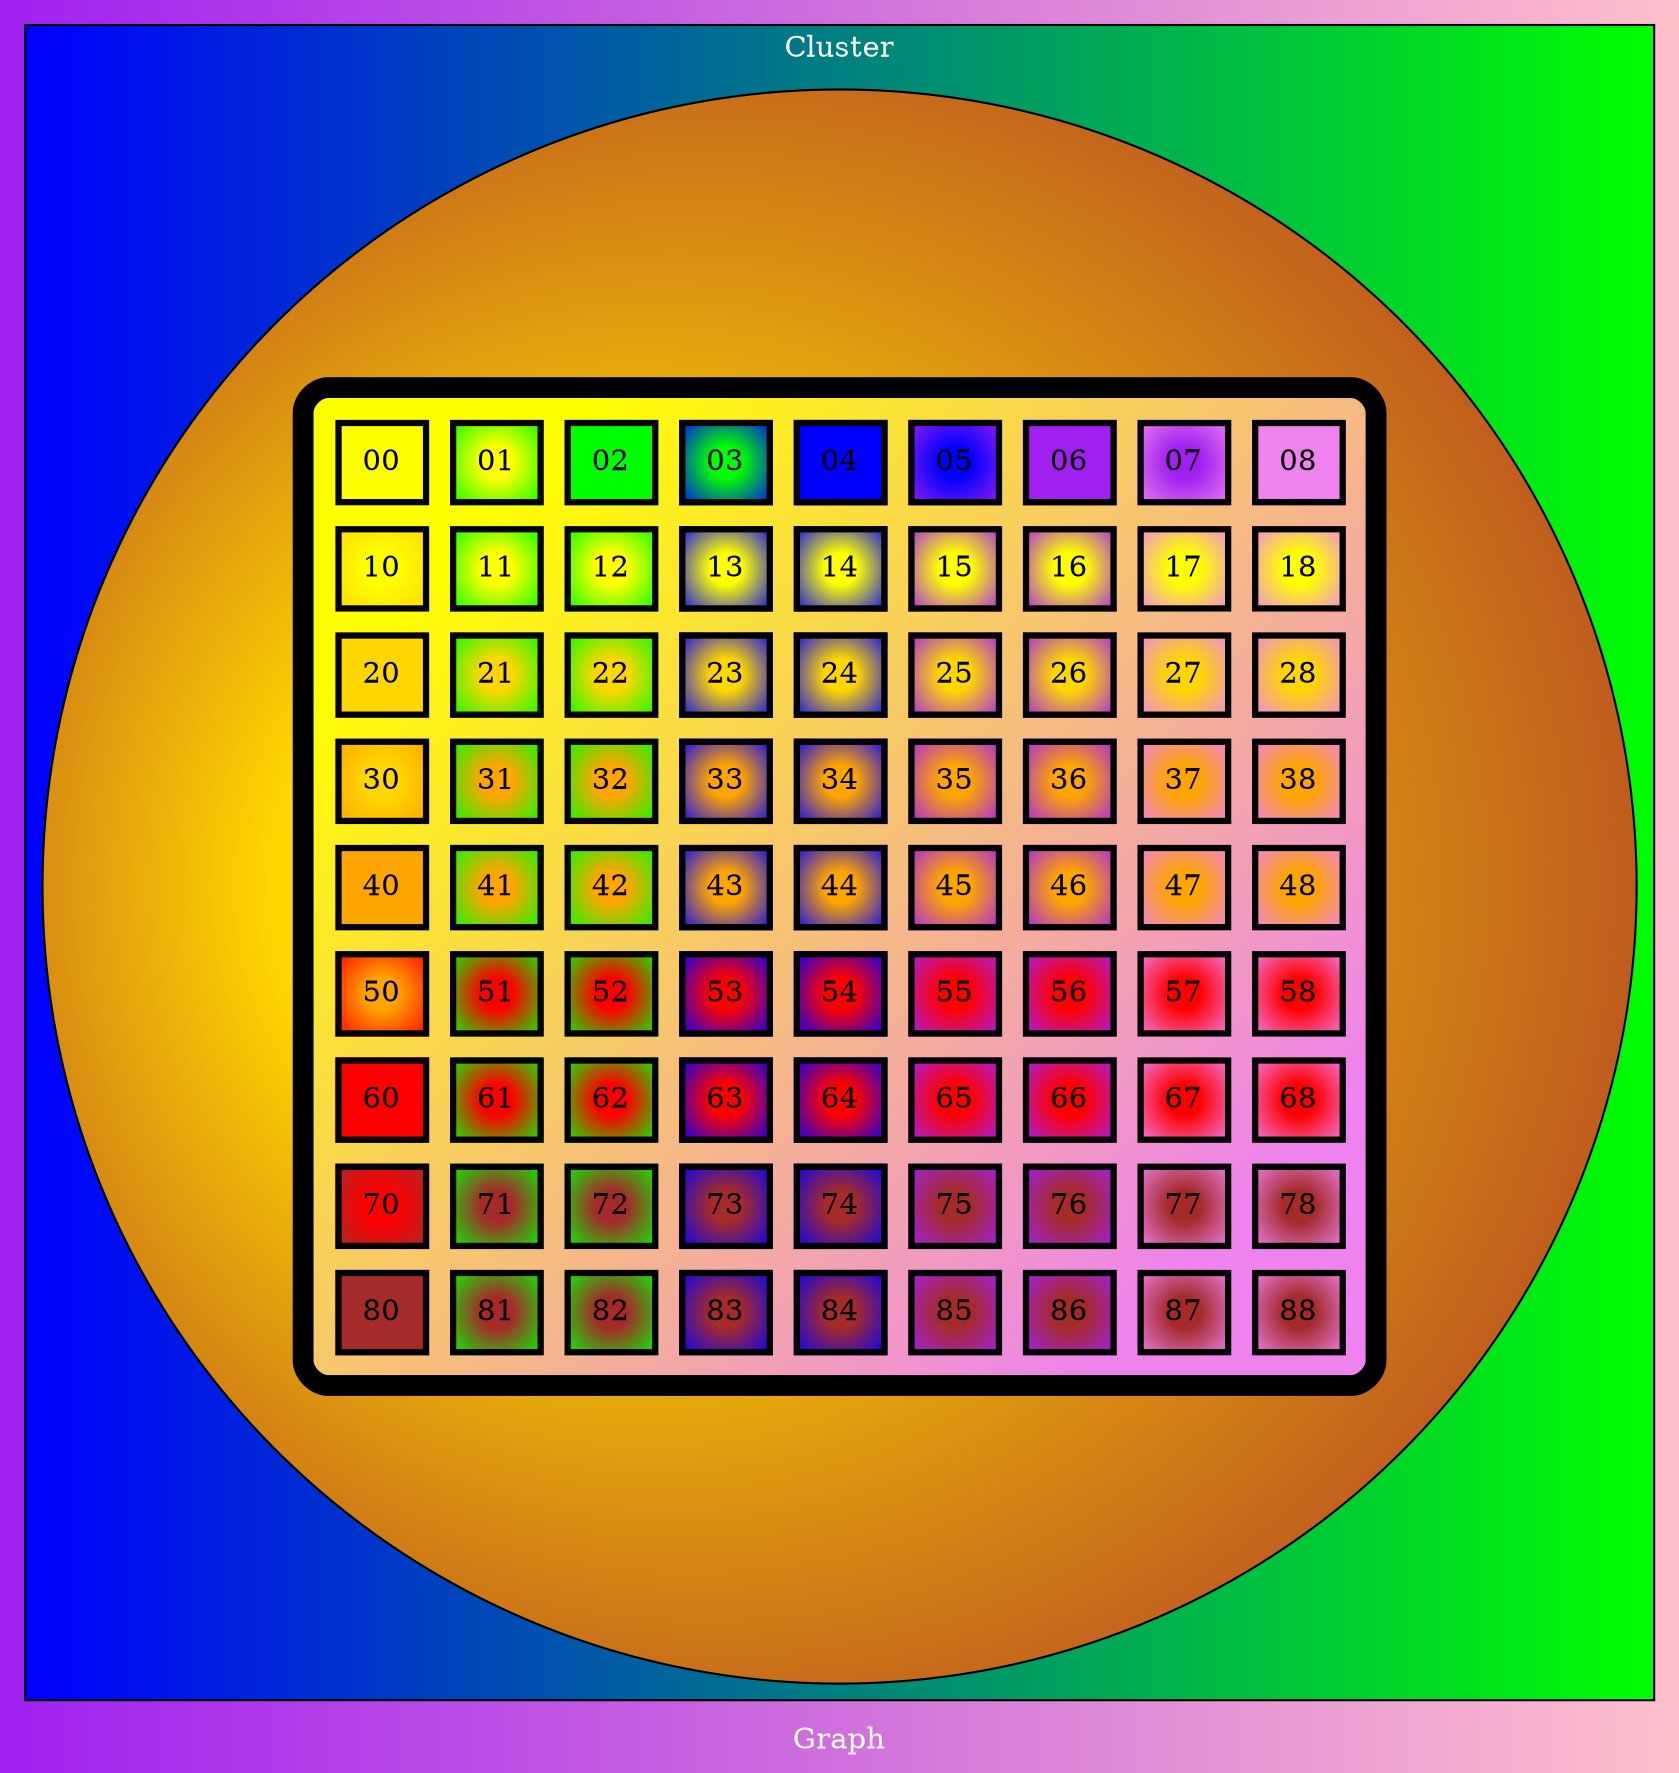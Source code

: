 /*******************************************************************************
 * Copyright (c) 2017, 2019 itemis AG and others.
 *
 * All rights reserved. This program and the accompanying materials
 * are made available under the terms of the Eclipse Public License v1.0
 * which accompanies this distribution, and is available at
 * http://www.eclipse.org/legal/epl-v10.html
 *
 * Contributors:
 *       Tamas Miklossy  (itemis AG) - Initial text 
 *******************************************************************************/
digraph G { 
	bgcolor="purple:pink" label="Graph" fontcolor="white"
	subgraph cluster1 {
		fillcolor="blue:green" style="filled" label="Cluster" fontcolor="white"
		a0 [shape=circle fillcolor="gold:brown" style="radial" gradientangle=180 label=<
 			<TABLE border="10" cellspacing="10" cellpadding="10" style="rounded" bgcolor="yellow:violet" gradientangle="315">
				<TR>
					<TD border="3" style="radial" bgcolor="yellow">00</TD>
					<TD border="3" style="radial" bgcolor="yellow:green">01</TD>
					<TD border="3" style="radial" bgcolor="green">02</TD>
					<TD border="3" style="radial" bgcolor="green:blue">03</TD>
					<TD border="3" style="radial" bgcolor="blue">04</TD>
					<TD border="3" style="radial" bgcolor="blue:purple">05</TD>
					<TD border="3" style="radial" bgcolor="purple">06</TD>
					<TD border="3" style="radial" bgcolor="purple:violet">07</TD>
					<TD border="3" style="radial" bgcolor="violet">08</TD>
				</TR>
				<TR>
					<TD border="3" style="radial" bgcolor="yellow:gold" >10</TD>
					<TD border="3" style="radial" bgcolor="yellow:green" >11</TD>
					<TD border="3" style="radial" bgcolor="yellow:green" >12</TD>
					<TD border="3" style="radial" bgcolor="yellow:blue" >13</TD>
					<TD border="3" style="radial" bgcolor="yellow:blue" >14</TD>
					<TD border="3" style="radial" bgcolor="yellow:purple" >15</TD>
					<TD border="3" style="radial" bgcolor="yellow:purple" >16</TD>
					<TD border="3" style="radial" bgcolor="yellow:violet" >17</TD>
					<TD border="3" style="radial" bgcolor="yellow:violet" >18</TD>
				</TR>
				<TR>
					<TD border="3" style="radial" bgcolor="gold" >20</TD>
					<TD border="3" style="radial" bgcolor="gold:green" >21</TD>
					<TD border="3" style="radial" bgcolor="gold:green" >22</TD>
					<TD border="3" style="radial" bgcolor="gold:blue" >23</TD>
					<TD border="3" style="radial" bgcolor="gold:blue" >24</TD>
					<TD border="3" style="radial" bgcolor="gold:purple" >25</TD>
					<TD border="3" style="radial" bgcolor="gold:purple" >26</TD>
					<TD border="3" style="radial" bgcolor="gold:violet" >27</TD>
					<TD border="3" style="radial" bgcolor="gold:violet" >28</TD>
				</TR>
				<TR>
					<TD border="3" style="radial" bgcolor="gold:orange" >30</TD>
					<TD border="3" style="radial" bgcolor="orange:green" >31</TD>
					<TD border="3" style="radial" bgcolor="orange:green" >32</TD>
					<TD border="3" style="radial" bgcolor="orange:blue" >33</TD>
					<TD border="3" style="radial" bgcolor="orange:blue" >34</TD>
					<TD border="3" style="radial" bgcolor="orange:purple" >35</TD>
					<TD border="3" style="radial" bgcolor="orange:purple" >36</TD>
					<TD border="3" style="radial" bgcolor="orange:violet" >37</TD>
					<TD border="3" style="radial" bgcolor="orange:violet" >38</TD>
				</TR>
				<TR>
					<TD border="3" style="radial" bgcolor="orange" >40</TD>
					<TD border="3" style="radial" bgcolor="orange:green" >41</TD>
					<TD border="3" style="radial" bgcolor="orange:green" >42</TD>
					<TD border="3" style="radial" bgcolor="orange:blue" >43</TD>
					<TD border="3" style="radial" bgcolor="orange:blue" >44</TD>
					<TD border="3" style="radial" bgcolor="orange:purple" >45</TD>
					<TD border="3" style="radial" bgcolor="orange:purple" >46</TD>
					<TD border="3" style="radial" bgcolor="orange:violet" >47</TD>
					<TD border="3" style="radial" bgcolor="orange:violet" >48</TD>
				</TR>
				<TR>
					<TD border="3" style="radial" bgcolor="orange:red" >50</TD>
					<TD border="3" style="radial" bgcolor="red:green" >51</TD>
					<TD border="3" style="radial" bgcolor="red:green" >52</TD>
					<TD border="3" style="radial" bgcolor="red:blue" >53</TD>
					<TD border="3" style="radial" bgcolor="red:blue" >54</TD>
					<TD border="3" style="radial" bgcolor="red:purple" >55</TD>
					<TD border="3" style="radial" bgcolor="red:purple" >56</TD>
					<TD border="3" style="radial" bgcolor="red:violet" >57</TD>
					<TD border="3" style="radial" bgcolor="red:violet" >58</TD>
				</TR>
				<TR>
					<TD border="3" style="radial" bgcolor="red" >60</TD>
					<TD border="3" style="radial" bgcolor="red:green" >61</TD>
					<TD border="3" style="radial" bgcolor="red:green" >62</TD>
					<TD border="3" style="radial" bgcolor="red:blue" >63</TD>
					<TD border="3" style="radial" bgcolor="red:blue" >64</TD>
					<TD border="3" style="radial" bgcolor="red:purple" >65</TD>
					<TD border="3" style="radial" bgcolor="red:purple" >66</TD>
					<TD border="3" style="radial" bgcolor="red:violet" >67</TD>
					<TD border="3" style="radial" bgcolor="red:violet" >68</TD>
				</TR>
				<TR>
					<TD border="3" style="radial" bgcolor="red:brown" >70</TD>
					<TD border="3" style="radial" bgcolor="brown:green" >71</TD>
					<TD border="3" style="radial" bgcolor="brown:green" >72</TD>
					<TD border="3" style="radial" bgcolor="brown:blue" >73</TD>
					<TD border="3" style="radial" bgcolor="brown:blue" >74</TD>
					<TD border="3" style="radial" bgcolor="brown:purple" >75</TD>
					<TD border="3" style="radial" bgcolor="brown:purple" >76</TD>
					<TD border="3" style="radial" bgcolor="brown:violet" >77</TD>
					<TD border="3" style="radial" bgcolor="brown:violet" >78</TD>
				</TR>
				<TR>
					<TD border="3" style="radial" bgcolor="brown" >80</TD>
					<TD border="3" style="radial" bgcolor="brown:green" >81</TD>
					<TD border="3" style="radial" bgcolor="brown:green" >82</TD>
					<TD border="3" style="radial" bgcolor="brown:blue" >83</TD>
					<TD border="3" style="radial" bgcolor="brown:blue" >84</TD>
					<TD border="3" style="radial" bgcolor="brown:purple" >85</TD>
					<TD border="3" style="radial" bgcolor="brown:purple" >86</TD>
					<TD border="3" style="radial" bgcolor="brown:violet" >87</TD>
					<TD border="3" style="radial" bgcolor="brown:violet" >88</TD>
				</TR>
			</TABLE>
		>];
	}
}
